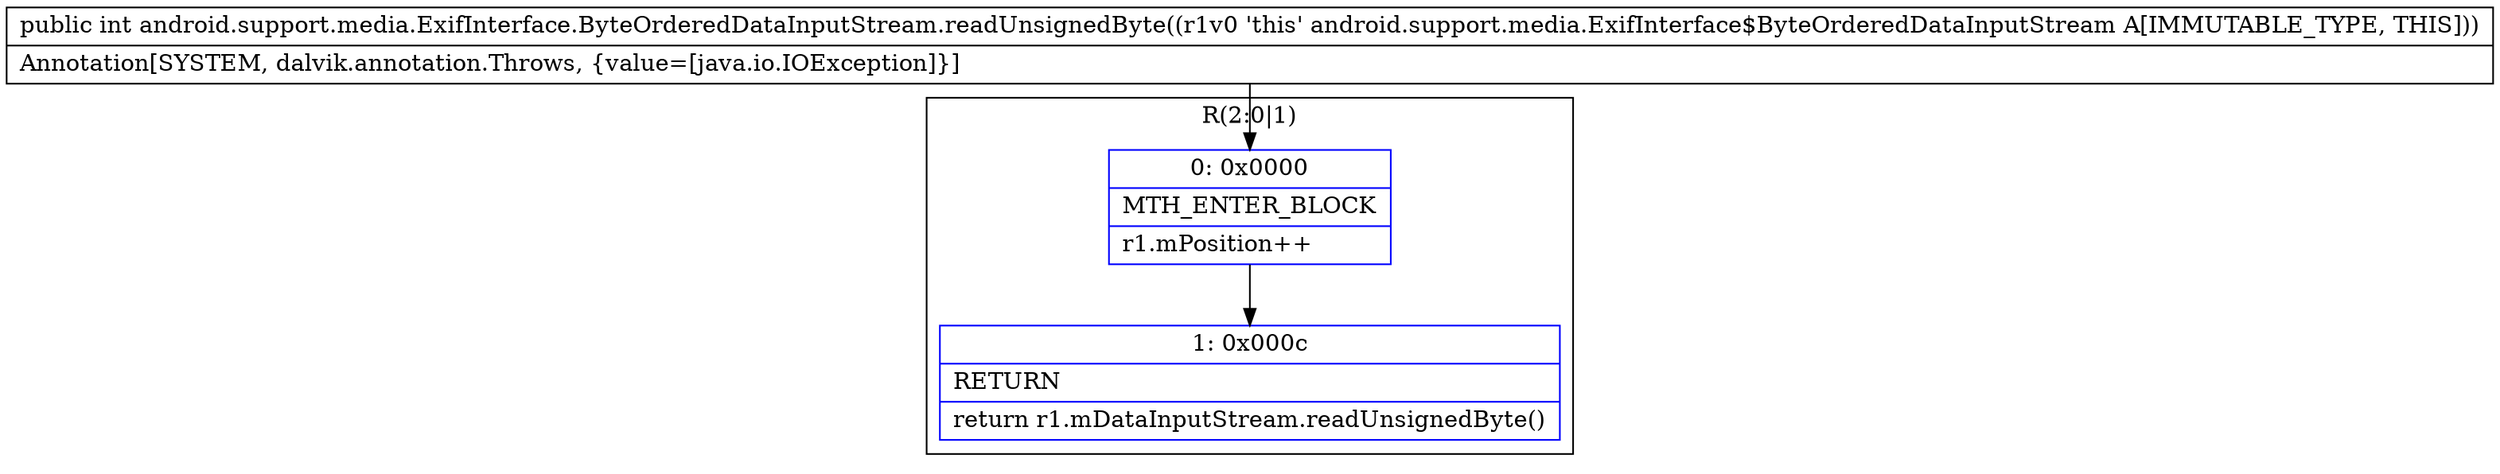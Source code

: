 digraph "CFG forandroid.support.media.ExifInterface.ByteOrderedDataInputStream.readUnsignedByte()I" {
subgraph cluster_Region_941043446 {
label = "R(2:0|1)";
node [shape=record,color=blue];
Node_0 [shape=record,label="{0\:\ 0x0000|MTH_ENTER_BLOCK\l|r1.mPosition++\l}"];
Node_1 [shape=record,label="{1\:\ 0x000c|RETURN\l|return r1.mDataInputStream.readUnsignedByte()\l}"];
}
MethodNode[shape=record,label="{public int android.support.media.ExifInterface.ByteOrderedDataInputStream.readUnsignedByte((r1v0 'this' android.support.media.ExifInterface$ByteOrderedDataInputStream A[IMMUTABLE_TYPE, THIS]))  | Annotation[SYSTEM, dalvik.annotation.Throws, \{value=[java.io.IOException]\}]\l}"];
MethodNode -> Node_0;
Node_0 -> Node_1;
}


